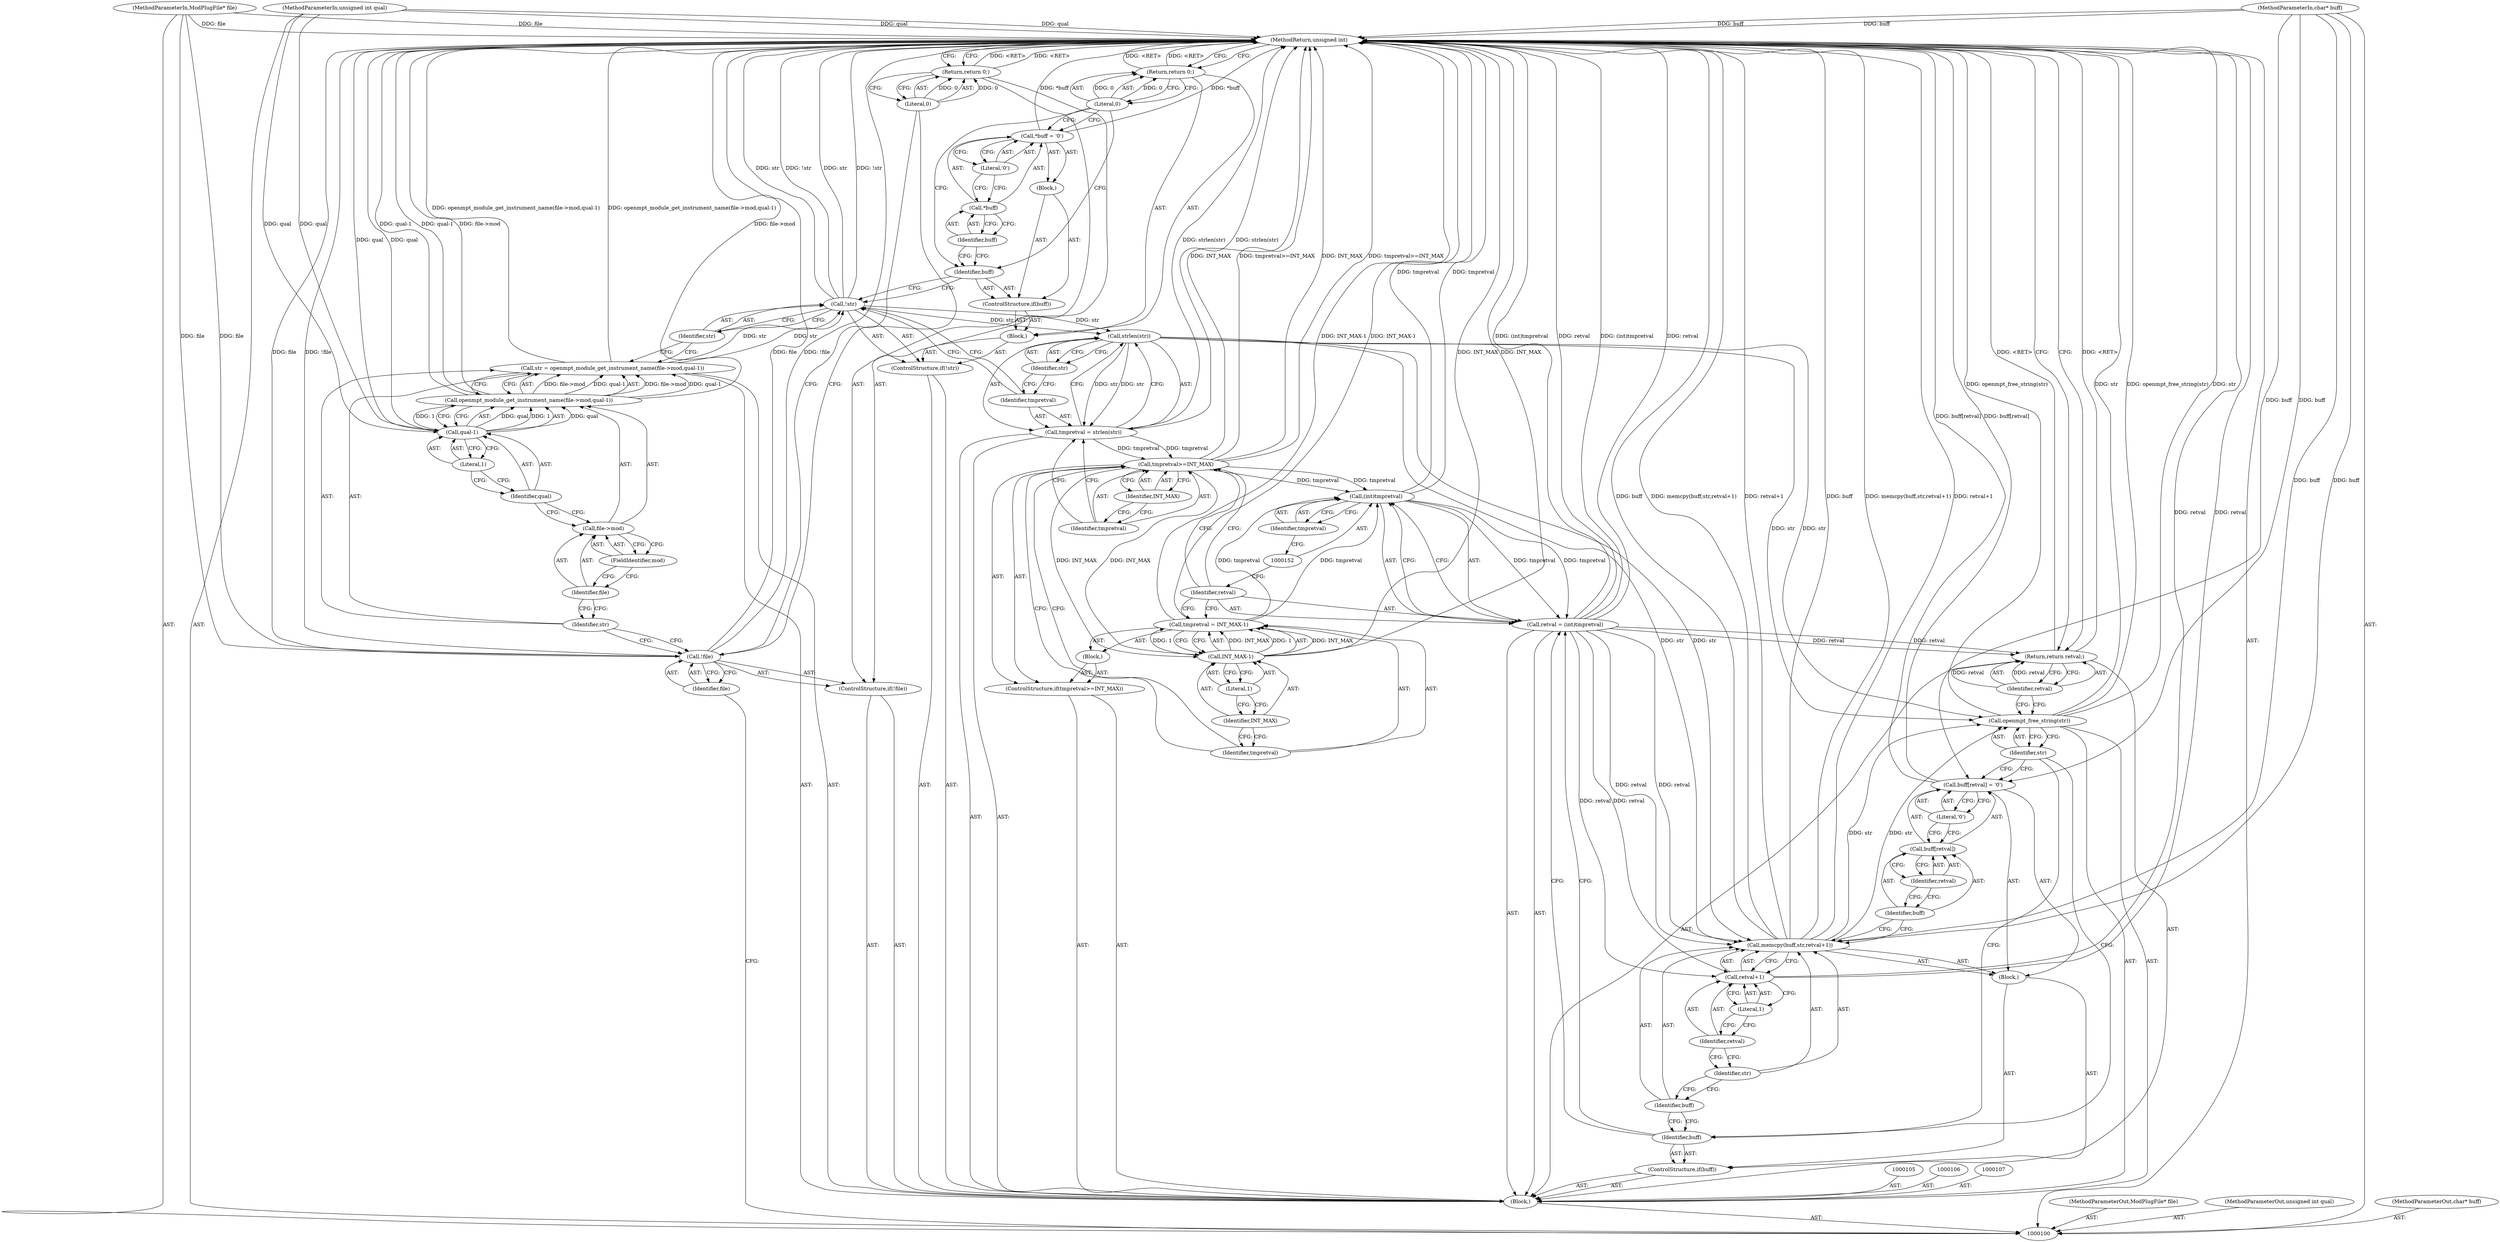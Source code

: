 digraph "1_openmpt_927688ddab43c2b203569de79407a899e734fabe" {
"1000172" [label="(MethodReturn,unsigned int)"];
"1000101" [label="(MethodParameterIn,ModPlugFile* file)"];
"1000245" [label="(MethodParameterOut,ModPlugFile* file)"];
"1000102" [label="(MethodParameterIn,unsigned int qual)"];
"1000246" [label="(MethodParameterOut,unsigned int qual)"];
"1000103" [label="(MethodParameterIn,char* buff)"];
"1000247" [label="(MethodParameterOut,char* buff)"];
"1000132" [label="(Literal,'\0')"];
"1000129" [label="(Call,*buff = '\0')"];
"1000130" [label="(Call,*buff)"];
"1000131" [label="(Identifier,buff)"];
"1000133" [label="(Return,return 0;)"];
"1000134" [label="(Literal,0)"];
"1000135" [label="(Call,tmpretval = strlen(str))"];
"1000136" [label="(Identifier,tmpretval)"];
"1000137" [label="(Call,strlen(str))"];
"1000138" [label="(Identifier,str)"];
"1000139" [label="(ControlStructure,if(tmpretval>=INT_MAX))"];
"1000142" [label="(Identifier,INT_MAX)"];
"1000143" [label="(Block,)"];
"1000140" [label="(Call,tmpretval>=INT_MAX)"];
"1000141" [label="(Identifier,tmpretval)"];
"1000146" [label="(Call,INT_MAX-1)"];
"1000147" [label="(Identifier,INT_MAX)"];
"1000144" [label="(Call,tmpretval = INT_MAX-1)"];
"1000145" [label="(Identifier,tmpretval)"];
"1000148" [label="(Literal,1)"];
"1000149" [label="(Call,retval = (int)tmpretval)"];
"1000150" [label="(Identifier,retval)"];
"1000151" [label="(Call,(int)tmpretval)"];
"1000153" [label="(Identifier,tmpretval)"];
"1000156" [label="(Block,)"];
"1000154" [label="(ControlStructure,if(buff))"];
"1000155" [label="(Identifier,buff)"];
"1000104" [label="(Block,)"];
"1000159" [label="(Identifier,str)"];
"1000160" [label="(Call,retval+1)"];
"1000161" [label="(Identifier,retval)"];
"1000157" [label="(Call,memcpy(buff,str,retval+1))"];
"1000162" [label="(Literal,1)"];
"1000158" [label="(Identifier,buff)"];
"1000167" [label="(Literal,'\0')"];
"1000163" [label="(Call,buff[retval] = '\0')"];
"1000164" [label="(Call,buff[retval])"];
"1000165" [label="(Identifier,buff)"];
"1000166" [label="(Identifier,retval)"];
"1000168" [label="(Call,openmpt_free_string(str))"];
"1000169" [label="(Identifier,str)"];
"1000170" [label="(Return,return retval;)"];
"1000171" [label="(Identifier,retval)"];
"1000111" [label="(Return,return 0;)"];
"1000112" [label="(Literal,0)"];
"1000108" [label="(ControlStructure,if(!file))"];
"1000109" [label="(Call,!file)"];
"1000110" [label="(Identifier,file)"];
"1000113" [label="(Call,str = openmpt_module_get_instrument_name(file->mod,qual-1))"];
"1000114" [label="(Identifier,str)"];
"1000116" [label="(Call,file->mod)"];
"1000117" [label="(Identifier,file)"];
"1000118" [label="(FieldIdentifier,mod)"];
"1000119" [label="(Call,qual-1)"];
"1000120" [label="(Identifier,qual)"];
"1000121" [label="(Literal,1)"];
"1000115" [label="(Call,openmpt_module_get_instrument_name(file->mod,qual-1))"];
"1000122" [label="(ControlStructure,if(!str))"];
"1000123" [label="(Call,!str)"];
"1000124" [label="(Identifier,str)"];
"1000125" [label="(Block,)"];
"1000128" [label="(Block,)"];
"1000126" [label="(ControlStructure,if(buff))"];
"1000127" [label="(Identifier,buff)"];
"1000172" -> "1000100"  [label="AST: "];
"1000172" -> "1000111"  [label="CFG: "];
"1000172" -> "1000133"  [label="CFG: "];
"1000172" -> "1000170"  [label="CFG: "];
"1000111" -> "1000172"  [label="DDG: <RET>"];
"1000133" -> "1000172"  [label="DDG: <RET>"];
"1000140" -> "1000172"  [label="DDG: INT_MAX"];
"1000140" -> "1000172"  [label="DDG: tmpretval>=INT_MAX"];
"1000149" -> "1000172"  [label="DDG: (int)tmpretval"];
"1000149" -> "1000172"  [label="DDG: retval"];
"1000168" -> "1000172"  [label="DDG: str"];
"1000168" -> "1000172"  [label="DDG: openmpt_free_string(str)"];
"1000157" -> "1000172"  [label="DDG: memcpy(buff,str,retval+1)"];
"1000157" -> "1000172"  [label="DDG: retval+1"];
"1000157" -> "1000172"  [label="DDG: buff"];
"1000123" -> "1000172"  [label="DDG: !str"];
"1000123" -> "1000172"  [label="DDG: str"];
"1000113" -> "1000172"  [label="DDG: openmpt_module_get_instrument_name(file->mod,qual-1)"];
"1000151" -> "1000172"  [label="DDG: tmpretval"];
"1000102" -> "1000172"  [label="DDG: qual"];
"1000115" -> "1000172"  [label="DDG: qual-1"];
"1000115" -> "1000172"  [label="DDG: file->mod"];
"1000129" -> "1000172"  [label="DDG: *buff"];
"1000163" -> "1000172"  [label="DDG: buff[retval]"];
"1000103" -> "1000172"  [label="DDG: buff"];
"1000101" -> "1000172"  [label="DDG: file"];
"1000109" -> "1000172"  [label="DDG: file"];
"1000109" -> "1000172"  [label="DDG: !file"];
"1000119" -> "1000172"  [label="DDG: qual"];
"1000144" -> "1000172"  [label="DDG: INT_MAX-1"];
"1000146" -> "1000172"  [label="DDG: INT_MAX"];
"1000160" -> "1000172"  [label="DDG: retval"];
"1000135" -> "1000172"  [label="DDG: strlen(str)"];
"1000170" -> "1000172"  [label="DDG: <RET>"];
"1000101" -> "1000100"  [label="AST: "];
"1000101" -> "1000172"  [label="DDG: file"];
"1000101" -> "1000109"  [label="DDG: file"];
"1000245" -> "1000100"  [label="AST: "];
"1000102" -> "1000100"  [label="AST: "];
"1000102" -> "1000172"  [label="DDG: qual"];
"1000102" -> "1000119"  [label="DDG: qual"];
"1000246" -> "1000100"  [label="AST: "];
"1000103" -> "1000100"  [label="AST: "];
"1000103" -> "1000172"  [label="DDG: buff"];
"1000103" -> "1000157"  [label="DDG: buff"];
"1000103" -> "1000163"  [label="DDG: buff"];
"1000247" -> "1000100"  [label="AST: "];
"1000132" -> "1000129"  [label="AST: "];
"1000132" -> "1000130"  [label="CFG: "];
"1000129" -> "1000132"  [label="CFG: "];
"1000129" -> "1000128"  [label="AST: "];
"1000129" -> "1000132"  [label="CFG: "];
"1000130" -> "1000129"  [label="AST: "];
"1000132" -> "1000129"  [label="AST: "];
"1000134" -> "1000129"  [label="CFG: "];
"1000129" -> "1000172"  [label="DDG: *buff"];
"1000130" -> "1000129"  [label="AST: "];
"1000130" -> "1000131"  [label="CFG: "];
"1000131" -> "1000130"  [label="AST: "];
"1000132" -> "1000130"  [label="CFG: "];
"1000131" -> "1000130"  [label="AST: "];
"1000131" -> "1000127"  [label="CFG: "];
"1000130" -> "1000131"  [label="CFG: "];
"1000133" -> "1000125"  [label="AST: "];
"1000133" -> "1000134"  [label="CFG: "];
"1000134" -> "1000133"  [label="AST: "];
"1000172" -> "1000133"  [label="CFG: "];
"1000133" -> "1000172"  [label="DDG: <RET>"];
"1000134" -> "1000133"  [label="DDG: 0"];
"1000134" -> "1000133"  [label="AST: "];
"1000134" -> "1000129"  [label="CFG: "];
"1000134" -> "1000127"  [label="CFG: "];
"1000133" -> "1000134"  [label="CFG: "];
"1000134" -> "1000133"  [label="DDG: 0"];
"1000135" -> "1000104"  [label="AST: "];
"1000135" -> "1000137"  [label="CFG: "];
"1000136" -> "1000135"  [label="AST: "];
"1000137" -> "1000135"  [label="AST: "];
"1000141" -> "1000135"  [label="CFG: "];
"1000135" -> "1000172"  [label="DDG: strlen(str)"];
"1000137" -> "1000135"  [label="DDG: str"];
"1000135" -> "1000140"  [label="DDG: tmpretval"];
"1000136" -> "1000135"  [label="AST: "];
"1000136" -> "1000123"  [label="CFG: "];
"1000138" -> "1000136"  [label="CFG: "];
"1000137" -> "1000135"  [label="AST: "];
"1000137" -> "1000138"  [label="CFG: "];
"1000138" -> "1000137"  [label="AST: "];
"1000135" -> "1000137"  [label="CFG: "];
"1000137" -> "1000135"  [label="DDG: str"];
"1000123" -> "1000137"  [label="DDG: str"];
"1000137" -> "1000157"  [label="DDG: str"];
"1000137" -> "1000168"  [label="DDG: str"];
"1000138" -> "1000137"  [label="AST: "];
"1000138" -> "1000136"  [label="CFG: "];
"1000137" -> "1000138"  [label="CFG: "];
"1000139" -> "1000104"  [label="AST: "];
"1000140" -> "1000139"  [label="AST: "];
"1000143" -> "1000139"  [label="AST: "];
"1000142" -> "1000140"  [label="AST: "];
"1000142" -> "1000141"  [label="CFG: "];
"1000140" -> "1000142"  [label="CFG: "];
"1000143" -> "1000139"  [label="AST: "];
"1000144" -> "1000143"  [label="AST: "];
"1000140" -> "1000139"  [label="AST: "];
"1000140" -> "1000142"  [label="CFG: "];
"1000141" -> "1000140"  [label="AST: "];
"1000142" -> "1000140"  [label="AST: "];
"1000145" -> "1000140"  [label="CFG: "];
"1000150" -> "1000140"  [label="CFG: "];
"1000140" -> "1000172"  [label="DDG: INT_MAX"];
"1000140" -> "1000172"  [label="DDG: tmpretval>=INT_MAX"];
"1000135" -> "1000140"  [label="DDG: tmpretval"];
"1000140" -> "1000146"  [label="DDG: INT_MAX"];
"1000140" -> "1000151"  [label="DDG: tmpretval"];
"1000141" -> "1000140"  [label="AST: "];
"1000141" -> "1000135"  [label="CFG: "];
"1000142" -> "1000141"  [label="CFG: "];
"1000146" -> "1000144"  [label="AST: "];
"1000146" -> "1000148"  [label="CFG: "];
"1000147" -> "1000146"  [label="AST: "];
"1000148" -> "1000146"  [label="AST: "];
"1000144" -> "1000146"  [label="CFG: "];
"1000146" -> "1000172"  [label="DDG: INT_MAX"];
"1000146" -> "1000144"  [label="DDG: INT_MAX"];
"1000146" -> "1000144"  [label="DDG: 1"];
"1000140" -> "1000146"  [label="DDG: INT_MAX"];
"1000147" -> "1000146"  [label="AST: "];
"1000147" -> "1000145"  [label="CFG: "];
"1000148" -> "1000147"  [label="CFG: "];
"1000144" -> "1000143"  [label="AST: "];
"1000144" -> "1000146"  [label="CFG: "];
"1000145" -> "1000144"  [label="AST: "];
"1000146" -> "1000144"  [label="AST: "];
"1000150" -> "1000144"  [label="CFG: "];
"1000144" -> "1000172"  [label="DDG: INT_MAX-1"];
"1000146" -> "1000144"  [label="DDG: INT_MAX"];
"1000146" -> "1000144"  [label="DDG: 1"];
"1000144" -> "1000151"  [label="DDG: tmpretval"];
"1000145" -> "1000144"  [label="AST: "];
"1000145" -> "1000140"  [label="CFG: "];
"1000147" -> "1000145"  [label="CFG: "];
"1000148" -> "1000146"  [label="AST: "];
"1000148" -> "1000147"  [label="CFG: "];
"1000146" -> "1000148"  [label="CFG: "];
"1000149" -> "1000104"  [label="AST: "];
"1000149" -> "1000151"  [label="CFG: "];
"1000150" -> "1000149"  [label="AST: "];
"1000151" -> "1000149"  [label="AST: "];
"1000155" -> "1000149"  [label="CFG: "];
"1000149" -> "1000172"  [label="DDG: (int)tmpretval"];
"1000149" -> "1000172"  [label="DDG: retval"];
"1000151" -> "1000149"  [label="DDG: tmpretval"];
"1000149" -> "1000157"  [label="DDG: retval"];
"1000149" -> "1000160"  [label="DDG: retval"];
"1000149" -> "1000170"  [label="DDG: retval"];
"1000150" -> "1000149"  [label="AST: "];
"1000150" -> "1000144"  [label="CFG: "];
"1000150" -> "1000140"  [label="CFG: "];
"1000152" -> "1000150"  [label="CFG: "];
"1000151" -> "1000149"  [label="AST: "];
"1000151" -> "1000153"  [label="CFG: "];
"1000152" -> "1000151"  [label="AST: "];
"1000153" -> "1000151"  [label="AST: "];
"1000149" -> "1000151"  [label="CFG: "];
"1000151" -> "1000172"  [label="DDG: tmpretval"];
"1000151" -> "1000149"  [label="DDG: tmpretval"];
"1000140" -> "1000151"  [label="DDG: tmpretval"];
"1000144" -> "1000151"  [label="DDG: tmpretval"];
"1000153" -> "1000151"  [label="AST: "];
"1000153" -> "1000152"  [label="CFG: "];
"1000151" -> "1000153"  [label="CFG: "];
"1000156" -> "1000154"  [label="AST: "];
"1000157" -> "1000156"  [label="AST: "];
"1000163" -> "1000156"  [label="AST: "];
"1000154" -> "1000104"  [label="AST: "];
"1000155" -> "1000154"  [label="AST: "];
"1000156" -> "1000154"  [label="AST: "];
"1000155" -> "1000154"  [label="AST: "];
"1000155" -> "1000149"  [label="CFG: "];
"1000158" -> "1000155"  [label="CFG: "];
"1000169" -> "1000155"  [label="CFG: "];
"1000104" -> "1000100"  [label="AST: "];
"1000105" -> "1000104"  [label="AST: "];
"1000106" -> "1000104"  [label="AST: "];
"1000107" -> "1000104"  [label="AST: "];
"1000108" -> "1000104"  [label="AST: "];
"1000113" -> "1000104"  [label="AST: "];
"1000122" -> "1000104"  [label="AST: "];
"1000135" -> "1000104"  [label="AST: "];
"1000139" -> "1000104"  [label="AST: "];
"1000149" -> "1000104"  [label="AST: "];
"1000154" -> "1000104"  [label="AST: "];
"1000168" -> "1000104"  [label="AST: "];
"1000170" -> "1000104"  [label="AST: "];
"1000159" -> "1000157"  [label="AST: "];
"1000159" -> "1000158"  [label="CFG: "];
"1000161" -> "1000159"  [label="CFG: "];
"1000160" -> "1000157"  [label="AST: "];
"1000160" -> "1000162"  [label="CFG: "];
"1000161" -> "1000160"  [label="AST: "];
"1000162" -> "1000160"  [label="AST: "];
"1000157" -> "1000160"  [label="CFG: "];
"1000160" -> "1000172"  [label="DDG: retval"];
"1000149" -> "1000160"  [label="DDG: retval"];
"1000161" -> "1000160"  [label="AST: "];
"1000161" -> "1000159"  [label="CFG: "];
"1000162" -> "1000161"  [label="CFG: "];
"1000157" -> "1000156"  [label="AST: "];
"1000157" -> "1000160"  [label="CFG: "];
"1000158" -> "1000157"  [label="AST: "];
"1000159" -> "1000157"  [label="AST: "];
"1000160" -> "1000157"  [label="AST: "];
"1000165" -> "1000157"  [label="CFG: "];
"1000157" -> "1000172"  [label="DDG: memcpy(buff,str,retval+1)"];
"1000157" -> "1000172"  [label="DDG: retval+1"];
"1000157" -> "1000172"  [label="DDG: buff"];
"1000103" -> "1000157"  [label="DDG: buff"];
"1000137" -> "1000157"  [label="DDG: str"];
"1000149" -> "1000157"  [label="DDG: retval"];
"1000157" -> "1000168"  [label="DDG: str"];
"1000162" -> "1000160"  [label="AST: "];
"1000162" -> "1000161"  [label="CFG: "];
"1000160" -> "1000162"  [label="CFG: "];
"1000158" -> "1000157"  [label="AST: "];
"1000158" -> "1000155"  [label="CFG: "];
"1000159" -> "1000158"  [label="CFG: "];
"1000167" -> "1000163"  [label="AST: "];
"1000167" -> "1000164"  [label="CFG: "];
"1000163" -> "1000167"  [label="CFG: "];
"1000163" -> "1000156"  [label="AST: "];
"1000163" -> "1000167"  [label="CFG: "];
"1000164" -> "1000163"  [label="AST: "];
"1000167" -> "1000163"  [label="AST: "];
"1000169" -> "1000163"  [label="CFG: "];
"1000163" -> "1000172"  [label="DDG: buff[retval]"];
"1000103" -> "1000163"  [label="DDG: buff"];
"1000164" -> "1000163"  [label="AST: "];
"1000164" -> "1000166"  [label="CFG: "];
"1000165" -> "1000164"  [label="AST: "];
"1000166" -> "1000164"  [label="AST: "];
"1000167" -> "1000164"  [label="CFG: "];
"1000165" -> "1000164"  [label="AST: "];
"1000165" -> "1000157"  [label="CFG: "];
"1000166" -> "1000165"  [label="CFG: "];
"1000166" -> "1000164"  [label="AST: "];
"1000166" -> "1000165"  [label="CFG: "];
"1000164" -> "1000166"  [label="CFG: "];
"1000168" -> "1000104"  [label="AST: "];
"1000168" -> "1000169"  [label="CFG: "];
"1000169" -> "1000168"  [label="AST: "];
"1000171" -> "1000168"  [label="CFG: "];
"1000168" -> "1000172"  [label="DDG: str"];
"1000168" -> "1000172"  [label="DDG: openmpt_free_string(str)"];
"1000157" -> "1000168"  [label="DDG: str"];
"1000137" -> "1000168"  [label="DDG: str"];
"1000169" -> "1000168"  [label="AST: "];
"1000169" -> "1000163"  [label="CFG: "];
"1000169" -> "1000155"  [label="CFG: "];
"1000168" -> "1000169"  [label="CFG: "];
"1000170" -> "1000104"  [label="AST: "];
"1000170" -> "1000171"  [label="CFG: "];
"1000171" -> "1000170"  [label="AST: "];
"1000172" -> "1000170"  [label="CFG: "];
"1000170" -> "1000172"  [label="DDG: <RET>"];
"1000171" -> "1000170"  [label="DDG: retval"];
"1000149" -> "1000170"  [label="DDG: retval"];
"1000171" -> "1000170"  [label="AST: "];
"1000171" -> "1000168"  [label="CFG: "];
"1000170" -> "1000171"  [label="CFG: "];
"1000171" -> "1000170"  [label="DDG: retval"];
"1000111" -> "1000108"  [label="AST: "];
"1000111" -> "1000112"  [label="CFG: "];
"1000112" -> "1000111"  [label="AST: "];
"1000172" -> "1000111"  [label="CFG: "];
"1000111" -> "1000172"  [label="DDG: <RET>"];
"1000112" -> "1000111"  [label="DDG: 0"];
"1000112" -> "1000111"  [label="AST: "];
"1000112" -> "1000109"  [label="CFG: "];
"1000111" -> "1000112"  [label="CFG: "];
"1000112" -> "1000111"  [label="DDG: 0"];
"1000108" -> "1000104"  [label="AST: "];
"1000109" -> "1000108"  [label="AST: "];
"1000111" -> "1000108"  [label="AST: "];
"1000109" -> "1000108"  [label="AST: "];
"1000109" -> "1000110"  [label="CFG: "];
"1000110" -> "1000109"  [label="AST: "];
"1000112" -> "1000109"  [label="CFG: "];
"1000114" -> "1000109"  [label="CFG: "];
"1000109" -> "1000172"  [label="DDG: file"];
"1000109" -> "1000172"  [label="DDG: !file"];
"1000101" -> "1000109"  [label="DDG: file"];
"1000110" -> "1000109"  [label="AST: "];
"1000110" -> "1000100"  [label="CFG: "];
"1000109" -> "1000110"  [label="CFG: "];
"1000113" -> "1000104"  [label="AST: "];
"1000113" -> "1000115"  [label="CFG: "];
"1000114" -> "1000113"  [label="AST: "];
"1000115" -> "1000113"  [label="AST: "];
"1000124" -> "1000113"  [label="CFG: "];
"1000113" -> "1000172"  [label="DDG: openmpt_module_get_instrument_name(file->mod,qual-1)"];
"1000115" -> "1000113"  [label="DDG: file->mod"];
"1000115" -> "1000113"  [label="DDG: qual-1"];
"1000113" -> "1000123"  [label="DDG: str"];
"1000114" -> "1000113"  [label="AST: "];
"1000114" -> "1000109"  [label="CFG: "];
"1000117" -> "1000114"  [label="CFG: "];
"1000116" -> "1000115"  [label="AST: "];
"1000116" -> "1000118"  [label="CFG: "];
"1000117" -> "1000116"  [label="AST: "];
"1000118" -> "1000116"  [label="AST: "];
"1000120" -> "1000116"  [label="CFG: "];
"1000117" -> "1000116"  [label="AST: "];
"1000117" -> "1000114"  [label="CFG: "];
"1000118" -> "1000117"  [label="CFG: "];
"1000118" -> "1000116"  [label="AST: "];
"1000118" -> "1000117"  [label="CFG: "];
"1000116" -> "1000118"  [label="CFG: "];
"1000119" -> "1000115"  [label="AST: "];
"1000119" -> "1000121"  [label="CFG: "];
"1000120" -> "1000119"  [label="AST: "];
"1000121" -> "1000119"  [label="AST: "];
"1000115" -> "1000119"  [label="CFG: "];
"1000119" -> "1000172"  [label="DDG: qual"];
"1000119" -> "1000115"  [label="DDG: qual"];
"1000119" -> "1000115"  [label="DDG: 1"];
"1000102" -> "1000119"  [label="DDG: qual"];
"1000120" -> "1000119"  [label="AST: "];
"1000120" -> "1000116"  [label="CFG: "];
"1000121" -> "1000120"  [label="CFG: "];
"1000121" -> "1000119"  [label="AST: "];
"1000121" -> "1000120"  [label="CFG: "];
"1000119" -> "1000121"  [label="CFG: "];
"1000115" -> "1000113"  [label="AST: "];
"1000115" -> "1000119"  [label="CFG: "];
"1000116" -> "1000115"  [label="AST: "];
"1000119" -> "1000115"  [label="AST: "];
"1000113" -> "1000115"  [label="CFG: "];
"1000115" -> "1000172"  [label="DDG: qual-1"];
"1000115" -> "1000172"  [label="DDG: file->mod"];
"1000115" -> "1000113"  [label="DDG: file->mod"];
"1000115" -> "1000113"  [label="DDG: qual-1"];
"1000119" -> "1000115"  [label="DDG: qual"];
"1000119" -> "1000115"  [label="DDG: 1"];
"1000122" -> "1000104"  [label="AST: "];
"1000123" -> "1000122"  [label="AST: "];
"1000125" -> "1000122"  [label="AST: "];
"1000123" -> "1000122"  [label="AST: "];
"1000123" -> "1000124"  [label="CFG: "];
"1000124" -> "1000123"  [label="AST: "];
"1000127" -> "1000123"  [label="CFG: "];
"1000136" -> "1000123"  [label="CFG: "];
"1000123" -> "1000172"  [label="DDG: !str"];
"1000123" -> "1000172"  [label="DDG: str"];
"1000113" -> "1000123"  [label="DDG: str"];
"1000123" -> "1000137"  [label="DDG: str"];
"1000124" -> "1000123"  [label="AST: "];
"1000124" -> "1000113"  [label="CFG: "];
"1000123" -> "1000124"  [label="CFG: "];
"1000125" -> "1000122"  [label="AST: "];
"1000126" -> "1000125"  [label="AST: "];
"1000133" -> "1000125"  [label="AST: "];
"1000128" -> "1000126"  [label="AST: "];
"1000129" -> "1000128"  [label="AST: "];
"1000126" -> "1000125"  [label="AST: "];
"1000127" -> "1000126"  [label="AST: "];
"1000128" -> "1000126"  [label="AST: "];
"1000127" -> "1000126"  [label="AST: "];
"1000127" -> "1000123"  [label="CFG: "];
"1000131" -> "1000127"  [label="CFG: "];
"1000134" -> "1000127"  [label="CFG: "];
}
